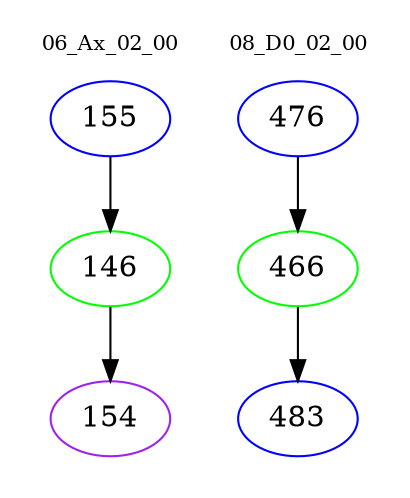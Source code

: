 digraph{
subgraph cluster_0 {
color = white
label = "06_Ax_02_00";
fontsize=10;
T0_155 [label="155", color="blue"]
T0_155 -> T0_146 [color="black"]
T0_146 [label="146", color="green"]
T0_146 -> T0_154 [color="black"]
T0_154 [label="154", color="purple"]
}
subgraph cluster_1 {
color = white
label = "08_D0_02_00";
fontsize=10;
T1_476 [label="476", color="blue"]
T1_476 -> T1_466 [color="black"]
T1_466 [label="466", color="green"]
T1_466 -> T1_483 [color="black"]
T1_483 [label="483", color="blue"]
}
}

